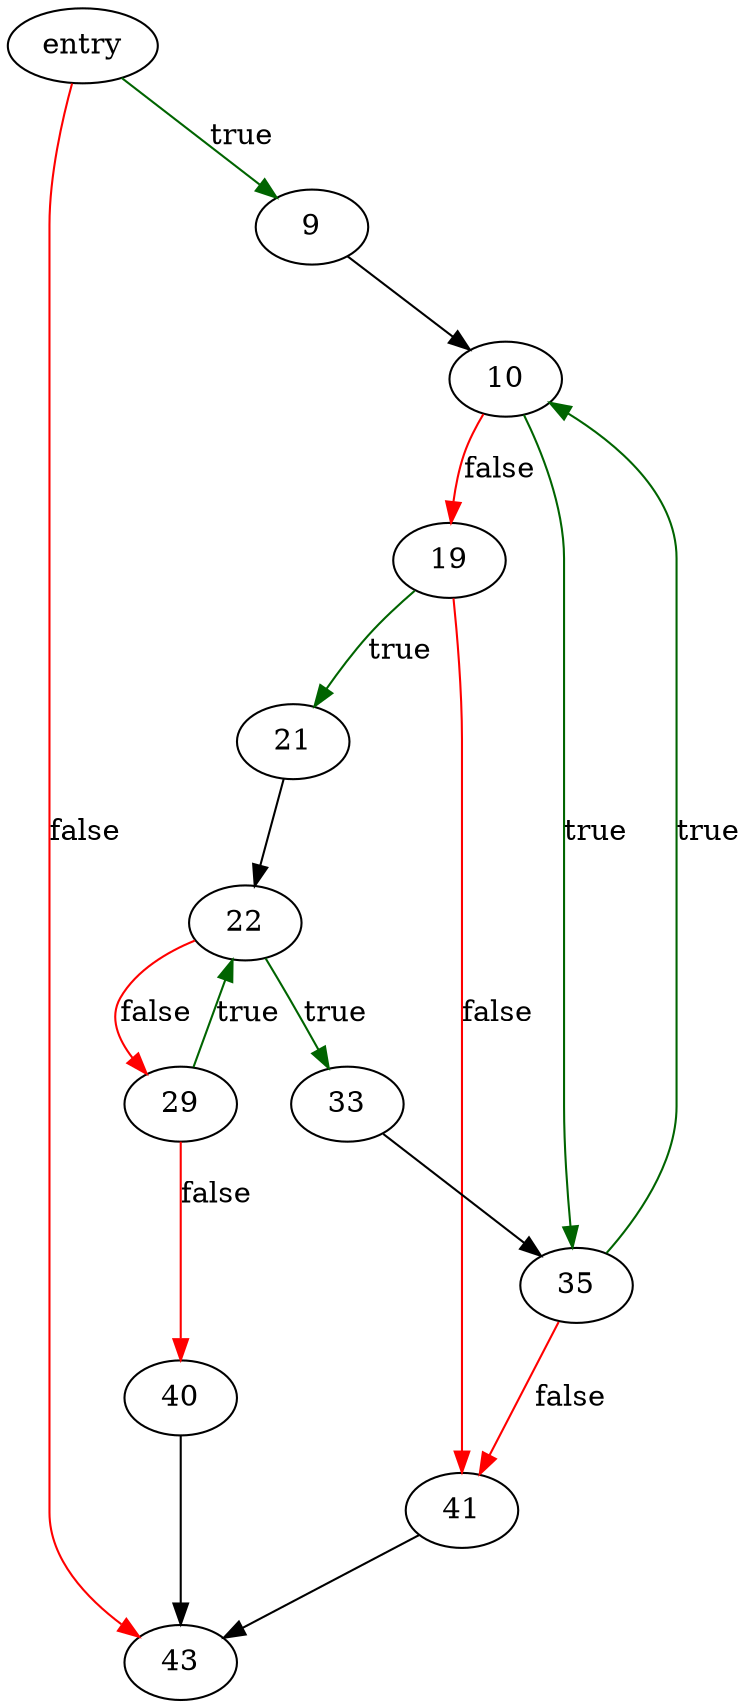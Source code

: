 digraph "hash_do_for_each" {
	// Node definitions.
	3 [label=entry];
	9;
	10;
	19;
	21;
	22;
	29;
	33;
	35;
	40;
	41;
	43;

	// Edge definitions.
	3 -> 9 [
		color=darkgreen
		label=true
	];
	3 -> 43 [
		color=red
		label=false
	];
	9 -> 10;
	10 -> 19 [
		color=red
		label=false
	];
	10 -> 35 [
		color=darkgreen
		label=true
	];
	19 -> 21 [
		color=darkgreen
		label=true
	];
	19 -> 41 [
		color=red
		label=false
	];
	21 -> 22;
	22 -> 29 [
		color=red
		label=false
	];
	22 -> 33 [
		color=darkgreen
		label=true
	];
	29 -> 22 [
		color=darkgreen
		label=true
	];
	29 -> 40 [
		color=red
		label=false
	];
	33 -> 35;
	35 -> 10 [
		color=darkgreen
		label=true
	];
	35 -> 41 [
		color=red
		label=false
	];
	40 -> 43;
	41 -> 43;
}